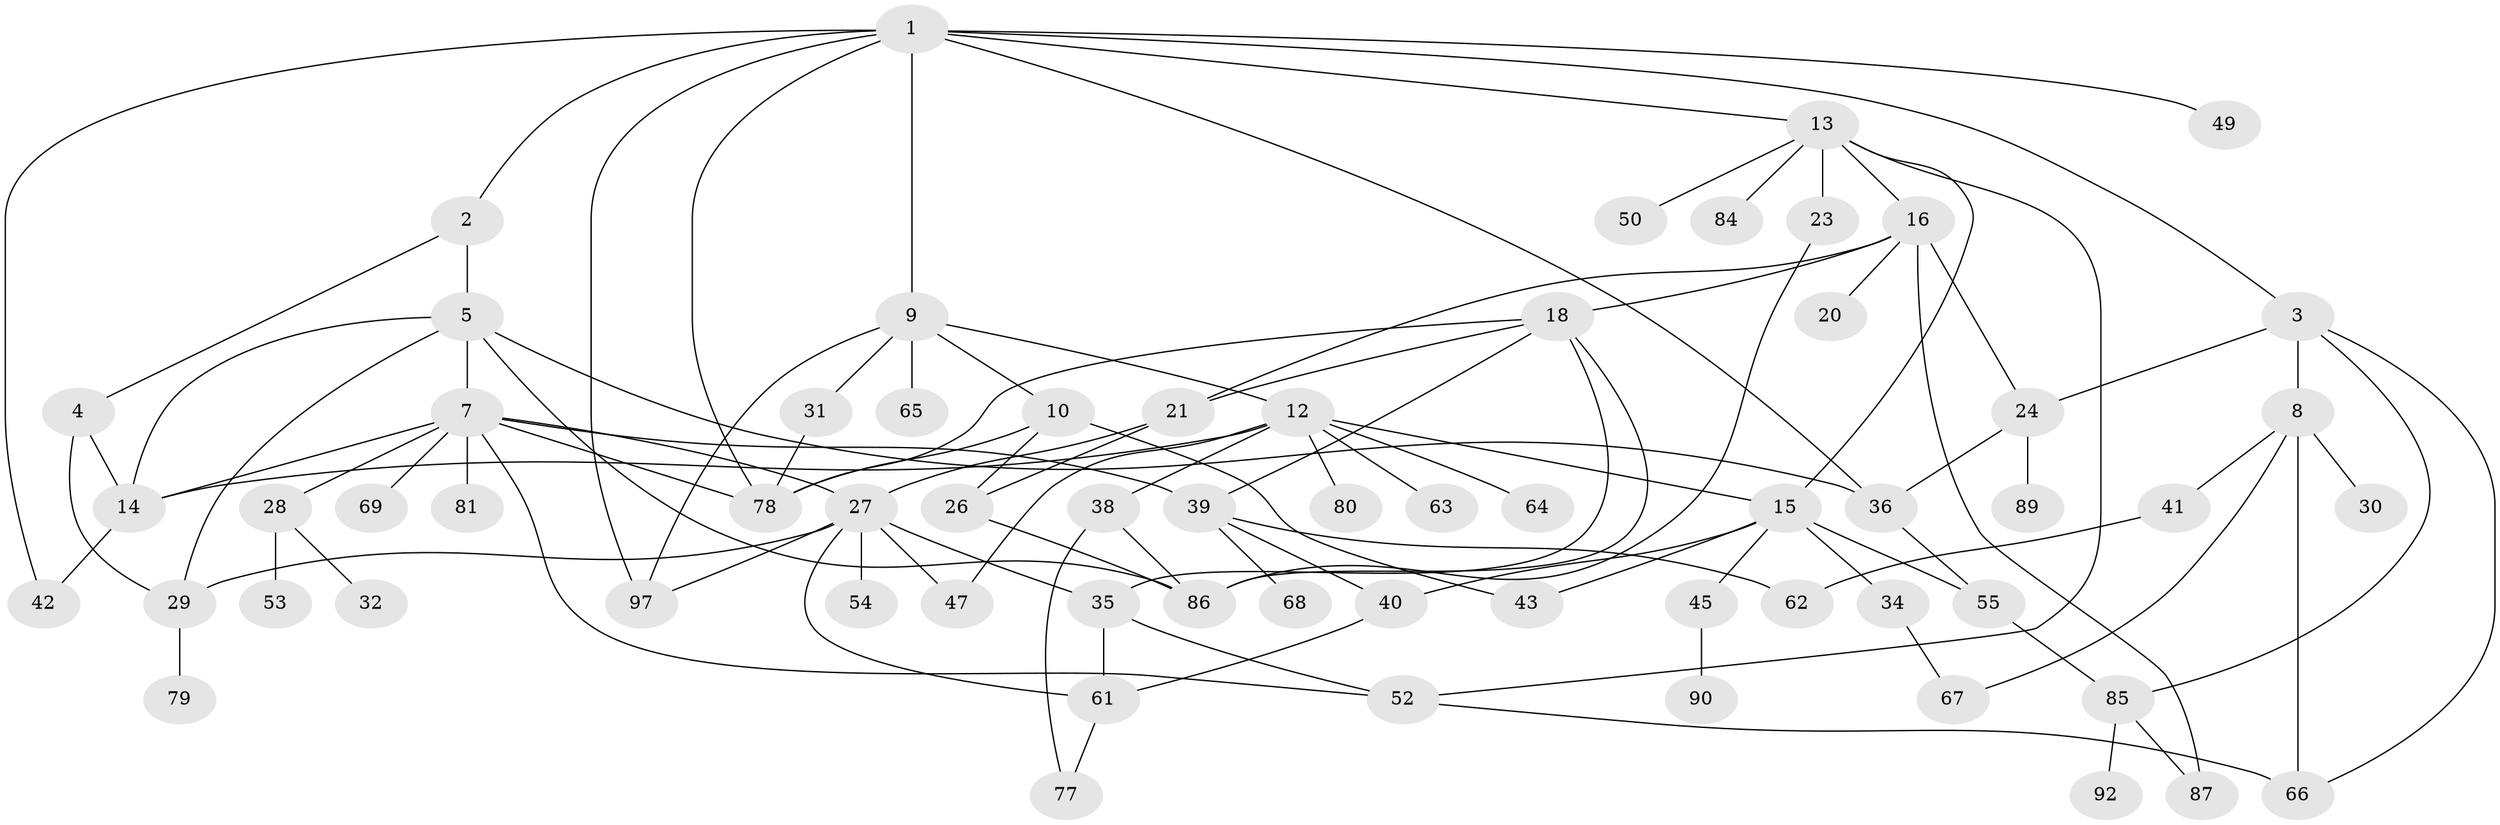 // Generated by graph-tools (version 1.1) at 2025/51/02/27/25 19:51:36]
// undirected, 65 vertices, 104 edges
graph export_dot {
graph [start="1"]
  node [color=gray90,style=filled];
  1 [super="+33"];
  2;
  3;
  4 [super="+6"];
  5 [super="+72"];
  7 [super="+59"];
  8 [super="+25"];
  9 [super="+74"];
  10 [super="+11"];
  12 [super="+19"];
  13 [super="+17"];
  14 [super="+22"];
  15 [super="+44"];
  16 [super="+58"];
  18 [super="+46"];
  20;
  21;
  23;
  24 [super="+48"];
  26 [super="+73"];
  27 [super="+76"];
  28;
  29 [super="+82"];
  30 [super="+71"];
  31;
  32;
  34;
  35 [super="+88"];
  36 [super="+37"];
  38 [super="+98"];
  39;
  40;
  41;
  42 [super="+94"];
  43;
  45;
  47 [super="+51"];
  49;
  50 [super="+60"];
  52 [super="+70"];
  53;
  54 [super="+56"];
  55 [super="+57"];
  61 [super="+75"];
  62 [super="+95"];
  63;
  64;
  65;
  66;
  67;
  68;
  69;
  77;
  78 [super="+83"];
  79 [super="+96"];
  80;
  81;
  84;
  85 [super="+93"];
  86 [super="+91"];
  87;
  89;
  90;
  92;
  97;
  1 -- 2;
  1 -- 3;
  1 -- 9;
  1 -- 13;
  1 -- 97;
  1 -- 42;
  1 -- 49;
  1 -- 36;
  1 -- 78;
  2 -- 4;
  2 -- 5;
  3 -- 8;
  3 -- 66;
  3 -- 85;
  3 -- 24;
  4 -- 14;
  4 -- 29;
  5 -- 7;
  5 -- 29;
  5 -- 36;
  5 -- 86;
  5 -- 14;
  7 -- 14;
  7 -- 28;
  7 -- 39;
  7 -- 78;
  7 -- 81;
  7 -- 52;
  7 -- 69;
  7 -- 27;
  8 -- 41;
  8 -- 66;
  8 -- 67;
  8 -- 30 [weight=2];
  9 -- 10;
  9 -- 12;
  9 -- 31;
  9 -- 65;
  9 -- 97;
  10 -- 43;
  10 -- 78;
  10 -- 26;
  12 -- 15;
  12 -- 47;
  12 -- 63;
  12 -- 64;
  12 -- 80;
  12 -- 38;
  12 -- 14;
  13 -- 16;
  13 -- 23;
  13 -- 50;
  13 -- 84;
  13 -- 15;
  13 -- 52;
  14 -- 42;
  15 -- 34;
  15 -- 45;
  15 -- 40;
  15 -- 43;
  15 -- 55;
  16 -- 18;
  16 -- 20;
  16 -- 24;
  16 -- 21;
  16 -- 87;
  18 -- 21;
  18 -- 39;
  18 -- 35;
  18 -- 86;
  18 -- 78;
  21 -- 27;
  21 -- 26;
  23 -- 86;
  24 -- 89;
  24 -- 36;
  26 -- 86;
  27 -- 35;
  27 -- 54 [weight=2];
  27 -- 97;
  27 -- 47;
  27 -- 61;
  27 -- 29;
  28 -- 32;
  28 -- 53;
  29 -- 79;
  31 -- 78;
  34 -- 67;
  35 -- 52;
  35 -- 61;
  36 -- 55;
  38 -- 77;
  38 -- 86;
  39 -- 40;
  39 -- 68;
  39 -- 62;
  40 -- 61;
  41 -- 62;
  45 -- 90;
  52 -- 66;
  55 -- 85;
  61 -- 77;
  85 -- 92;
  85 -- 87;
}
